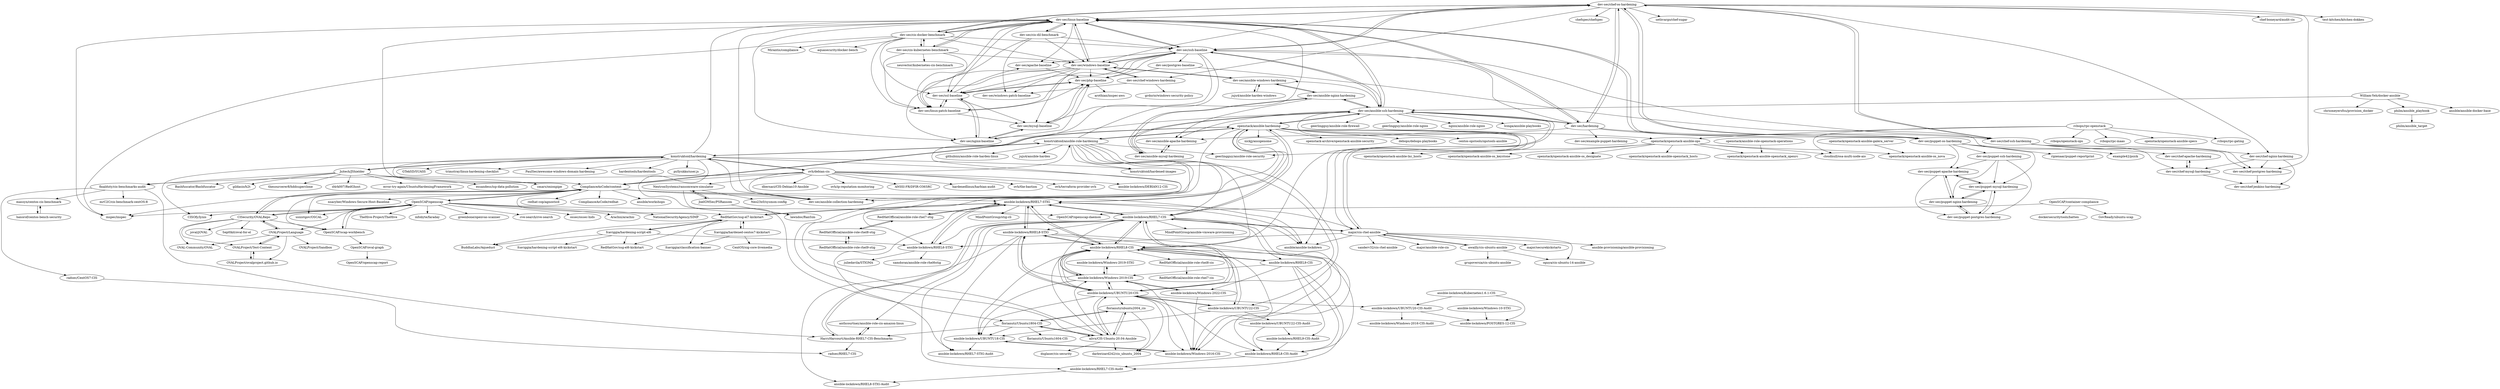 digraph G {
"dev-sec/chef-os-hardening" -> "dev-sec/chef-ssh-hardening"
"dev-sec/chef-os-hardening" -> "dev-sec/linux-baseline"
"dev-sec/chef-os-hardening" -> "dev-sec/puppet-os-hardening"
"dev-sec/chef-os-hardening" -> "dev-sec/chef-nginx-hardening"
"dev-sec/chef-os-hardening" -> "dev-sec/ssh-baseline"
"dev-sec/chef-os-hardening" -> "chefspec/chefspec" ["e"=1]
"dev-sec/chef-os-hardening" -> "dev-sec/chef-windows-hardening"
"dev-sec/chef-os-hardening" -> "dev-sec/cis-docker-benchmark"
"dev-sec/chef-os-hardening" -> "sethvargo/chef-sugar" ["e"=1]
"dev-sec/chef-os-hardening" -> "dev-sec/hardening"
"dev-sec/chef-os-hardening" -> "dev-sec/chef-postgres-hardening"
"dev-sec/chef-os-hardening" -> "chef-boneyard/audit-cis"
"dev-sec/chef-os-hardening" -> "dev-sec/windows-baseline"
"dev-sec/chef-os-hardening" -> "test-kitchen/kitchen-dokken" ["e"=1]
"dev-sec/chef-ssh-hardening" -> "dev-sec/chef-os-hardening"
"dev-sec/chef-ssh-hardening" -> "dev-sec/chef-nginx-hardening"
"dev-sec/chef-ssh-hardening" -> "dev-sec/chef-mysql-hardening"
"dev-sec/chef-ssh-hardening" -> "dev-sec/chef-postgres-hardening"
"dev-sec/chef-ssh-hardening" -> "dev-sec/chef-apache-hardening"
"RedHatOfficial/ansible-role-rhel7-stig" -> "ansible-lockdown/RHEL7-STIG"
"RedHatOfficial/ansible-role-rhel7-stig" -> "RedHatOfficial/ansible-role-rhel8-stig"
"ComplianceAsCode/content" -> "OpenSCAP/openscap"
"ComplianceAsCode/content" -> "OpenSCAP/scap-workbench"
"ComplianceAsCode/content" -> "dev-sec/ansible-collection-hardening" ["e"=1]
"ComplianceAsCode/content" -> "CISecurity/OVALRepo"
"ComplianceAsCode/content" -> "ansible-lockdown/RHEL7-STIG"
"ComplianceAsCode/content" -> "nsacyber/Windows-Secure-Host-Baseline" ["e"=1]
"ComplianceAsCode/content" -> "RedHatGov/ssg-el7-kickstart"
"ComplianceAsCode/content" -> "inspec/inspec" ["e"=1]
"ComplianceAsCode/content" -> "usnistgov/OSCAL" ["e"=1]
"ComplianceAsCode/content" -> "ansible/ansible-lockdown" ["e"=1]
"ComplianceAsCode/content" -> "dev-sec/linux-baseline"
"ComplianceAsCode/content" -> "redhat-cop/agnosticd" ["e"=1]
"ComplianceAsCode/content" -> "openstack/ansible-hardening"
"ComplianceAsCode/content" -> "ComplianceAsCode/redhat"
"ComplianceAsCode/content" -> "ansible/workshops" ["e"=1]
"OpenSCAP/scap-workbench" -> "OpenSCAP/openscap"
"OpenSCAP/scap-workbench" -> "OpenSCAP/oval-graph"
"dev-sec/cis-kubernetes-benchmark" -> "dev-sec/cis-docker-benchmark"
"dev-sec/cis-kubernetes-benchmark" -> "dev-sec/linux-baseline"
"dev-sec/cis-kubernetes-benchmark" -> "dev-sec/linux-patch-baseline"
"dev-sec/cis-kubernetes-benchmark" -> "dev-sec/windows-baseline"
"dev-sec/cis-kubernetes-benchmark" -> "dev-sec/ssl-baseline"
"dev-sec/cis-kubernetes-benchmark" -> "neuvector/kubernetes-cis-benchmark"
"dev-sec/hardening" -> "dev-sec/example-puppet-hardening"
"dev-sec/hardening" -> "dev-sec/linux-baseline"
"dev-sec/hardening" -> "dev-sec/ssh-baseline"
"dev-sec/hardening" -> "dev-sec/ansible-ssh-hardening"
"dev-sec/hardening" -> "dev-sec/chef-ssh-hardening"
"dev-sec/hardening" -> "dev-sec/ansible-apache-hardening"
"dev-sec/hardening" -> "dev-sec/puppet-os-hardening"
"dev-sec/hardening" -> "dev-sec/chef-os-hardening"
"dev-sec/puppet-os-hardening" -> "dev-sec/puppet-ssh-hardening"
"dev-sec/puppet-os-hardening" -> "dev-sec/linux-baseline"
"dev-sec/puppet-os-hardening" -> "dev-sec/chef-os-hardening"
"dev-sec/puppet-os-hardening" -> "dev-sec/puppet-mysql-hardening"
"dev-sec/puppet-os-hardening" -> "ripienaar/puppet-reportprint" ["e"=1]
"dev-sec/puppet-os-hardening" -> "example42/psick" ["e"=1]
"dev-sec/puppet-os-hardening" -> "dev-sec/puppet-apache-hardening"
"OpenSCAP/openscap" -> "ComplianceAsCode/content"
"OpenSCAP/openscap" -> "OpenSCAP/scap-workbench"
"OpenSCAP/openscap" -> "CISecurity/OVALRepo"
"OpenSCAP/openscap" -> "OpenSCAP/openscap-daemon"
"OpenSCAP/openscap" -> "OVALProject/Language"
"OpenSCAP/openscap" -> "greenbone/openvas-scanner" ["e"=1]
"OpenSCAP/openscap" -> "cve-search/cve-search" ["e"=1]
"OpenSCAP/openscap" -> "usnistgov/OSCAL" ["e"=1]
"OpenSCAP/openscap" -> "ossec/ossec-hids" ["e"=1]
"OpenSCAP/openscap" -> "Arachni/arachni" ["e"=1]
"OpenSCAP/openscap" -> "CISOfy/lynis" ["e"=1]
"OpenSCAP/openscap" -> "NationalSecurityAgency/SIMP" ["e"=1]
"OpenSCAP/openscap" -> "TheHive-Project/TheHive" ["e"=1]
"OpenSCAP/openscap" -> "infobyte/faraday" ["e"=1]
"OpenSCAP/openscap" -> "inspec/inspec" ["e"=1]
"major/cis-rhel-ansible" -> "major/ansible-role-cis"
"major/cis-rhel-ansible" -> "ansible-lockdown/RHEL7-CIS"
"major/cis-rhel-ansible" -> "ansible-lockdown/RHEL6-STIG"
"major/cis-rhel-ansible" -> "awailly/cis-ubuntu-ansible"
"major/cis-rhel-ansible" -> "major/securekickstarts"
"major/cis-rhel-ansible" -> "oguya/cis-ubuntu-14-ansible"
"major/cis-rhel-ansible" -> "ansible-lockdown/RHEL7-STIG"
"major/cis-rhel-ansible" -> "ansible/ansible-lockdown" ["e"=1]
"major/cis-rhel-ansible" -> "dev-sec/ansible-ssh-hardening"
"major/cis-rhel-ansible" -> "ansible-provisioning/ansible-provisioning" ["e"=1]
"major/cis-rhel-ansible" -> "sanderv32/cis-rhel-ansible"
"dev-sec/linux-baseline" -> "dev-sec/ssh-baseline"
"dev-sec/linux-baseline" -> "dev-sec/chef-os-hardening"
"dev-sec/linux-baseline" -> "dev-sec/windows-baseline"
"dev-sec/linux-baseline" -> "dev-sec/ansible-collection-hardening" ["e"=1]
"dev-sec/linux-baseline" -> "dev-sec/cis-docker-benchmark"
"dev-sec/linux-baseline" -> "dev-sec/puppet-os-hardening"
"dev-sec/linux-baseline" -> "dev-sec/cis-kubernetes-benchmark"
"dev-sec/linux-baseline" -> "inspec/inspec" ["e"=1]
"dev-sec/linux-baseline" -> "dev-sec/linux-patch-baseline"
"dev-sec/linux-baseline" -> "dev-sec/hardening"
"dev-sec/linux-baseline" -> "dev-sec/nginx-baseline"
"dev-sec/linux-baseline" -> "dev-sec/ssl-baseline"
"dev-sec/linux-baseline" -> "dev-sec/cis-dil-benchmark"
"dev-sec/linux-baseline" -> "dev-sec/ansible-ssh-hardening"
"dev-sec/linux-baseline" -> "dev-sec/apache-baseline"
"radsec/CentOS7-CIS" -> "radsec/RHEL7-CIS"
"fcaviggia/hardening-script-el6" -> "fcaviggia/hardening-script-el6-kickstart"
"fcaviggia/hardening-script-el6" -> "RedHatGov/ssg-el7-kickstart"
"fcaviggia/hardening-script-el6" -> "ansible-lockdown/RHEL6-STIG"
"fcaviggia/hardening-script-el6" -> "BuddhaLabs/Aqueduct"
"fcaviggia/hardening-script-el6" -> "RedHatGov/ssg-el6-kickstart"
"florianutz/Ubuntu1804-CIS" -> "florianutz/ubuntu2004_cis"
"florianutz/Ubuntu1804-CIS" -> "florianutz/Ubuntu1604-CIS"
"florianutz/Ubuntu1804-CIS" -> "alivx/CIS-Ubuntu-20.04-Ansible"
"florianutz/Ubuntu1804-CIS" -> "ansible-lockdown/UBUNTU18-CIS"
"florianutz/Ubuntu1804-CIS" -> "HarryHarcourt/Ansible-RHEL7-CIS-Benchmarks"
"dev-sec/cis-dil-benchmark" -> "dev-sec/linux-patch-baseline"
"dev-sec/cis-dil-benchmark" -> "dev-sec/windows-baseline"
"dev-sec/cis-dil-benchmark" -> "dev-sec/linux-baseline"
"dev-sec/cis-dil-benchmark" -> "dev-sec/windows-patch-baseline"
"dev-sec/cis-dil-benchmark" -> "dev-sec/ssh-baseline"
"dev-sec/ssh-baseline" -> "dev-sec/linux-baseline"
"dev-sec/ssh-baseline" -> "dev-sec/linux-patch-baseline"
"dev-sec/ssh-baseline" -> "dev-sec/ssl-baseline"
"dev-sec/ssh-baseline" -> "dev-sec/nginx-baseline"
"dev-sec/ssh-baseline" -> "dev-sec/php-baseline"
"dev-sec/ssh-baseline" -> "dev-sec/apache-baseline"
"dev-sec/ssh-baseline" -> "dev-sec/mysql-baseline"
"dev-sec/ssh-baseline" -> "dev-sec/windows-baseline"
"dev-sec/ssh-baseline" -> "dev-sec/ansible-ssh-hardening"
"dev-sec/ssh-baseline" -> "dev-sec/postgres-baseline"
"dev-sec/ssh-baseline" -> "dev-sec/chef-ssh-hardening"
"dev-sec/ssh-baseline" -> "dev-sec/chef-os-hardening"
"massyn/centos-cis-benchmark" -> "haxorof/centos-bench-security"
"dev-sec/chef-mysql-hardening" -> "dev-sec/chef-apache-hardening"
"dev-sec/chef-mysql-hardening" -> "dev-sec/chef-jenkins-hardening"
"dev-sec/mysql-baseline" -> "dev-sec/php-baseline"
"dev-sec/mysql-baseline" -> "dev-sec/nginx-baseline"
"OVALProject/Test-Content" -> "OVALProject/ovalproject.github.io"
"OVALProject/Test-Content" -> "OVALProject/Language"
"openstack/ansible-role-openstack-operations" -> "openstack/openstack-ansible-openstack_openrc"
"dev-sec/puppet-ssh-hardening" -> "dev-sec/puppet-mysql-hardening"
"dev-sec/puppet-ssh-hardening" -> "dev-sec/puppet-apache-hardening"
"dev-sec/puppet-ssh-hardening" -> "dev-sec/puppet-postgres-hardening"
"dev-sec/puppet-ssh-hardening" -> "dev-sec/puppet-nginx-hardening"
"haxorof/centos-bench-security" -> "massyn/centos-cis-benchmark"
"dev-sec/puppet-mysql-hardening" -> "dev-sec/puppet-apache-hardening"
"dev-sec/puppet-mysql-hardening" -> "dev-sec/puppet-postgres-hardening"
"dev-sec/puppet-mysql-hardening" -> "dev-sec/puppet-nginx-hardening"
"RedHatOfficial/ansible-role-rhel8-stig" -> "RedHatOfficial/ansible-role-rhel9-stig"
"RedHatOfficial/ansible-role-rhel8-stig" -> "RedHatOfficial/ansible-role-rhel7-stig"
"ansible-lockdown/RHEL8-STIG" -> "ansible-lockdown/RHEL7-STIG"
"ansible-lockdown/RHEL8-STIG" -> "ansible-lockdown/RHEL8-CIS"
"ansible-lockdown/RHEL8-STIG" -> "ansible-lockdown/RHEL7-STIG-Audit"
"ansible-lockdown/RHEL8-STIG" -> "ansible-lockdown/RHEL8-STIG-Audit"
"ansible-lockdown/RHEL8-STIG" -> "ansible-lockdown/UBUNTU20-CIS"
"ansible-lockdown/RHEL8-STIG" -> "ansible-lockdown/Windows-2016-CIS"
"ansible-lockdown/RHEL8-STIG" -> "ansible-lockdown/RHEL8-CIS-Audit"
"ansible-lockdown/RHEL8-CIS" -> "ansible-lockdown/RHEL8-STIG"
"ansible-lockdown/RHEL8-CIS" -> "ansible-lockdown/RHEL9-CIS"
"ansible-lockdown/RHEL8-CIS" -> "ansible-lockdown/Windows-2019-CIS"
"ansible-lockdown/RHEL8-CIS" -> "ansible-lockdown/RHEL7-CIS"
"ansible-lockdown/RHEL8-CIS" -> "ansible-lockdown/RHEL8-CIS-Audit"
"ansible-lockdown/RHEL8-CIS" -> "ansible-lockdown/UBUNTU20-CIS"
"ansible-lockdown/RHEL8-CIS" -> "ansible-lockdown/Windows-2016-CIS"
"ansible-lockdown/RHEL8-CIS" -> "ansible-lockdown/UBUNTU18-CIS"
"ansible-lockdown/RHEL8-CIS" -> "ansible-lockdown/RHEL7-STIG"
"ansible-lockdown/RHEL8-CIS" -> "ansible-lockdown/UBUNTU22-CIS"
"ansible-lockdown/RHEL8-CIS" -> "RedHatOfficial/ansible-role-rhel8-cis"
"ansible-lockdown/RHEL8-CIS" -> "ansible-lockdown/Windows-2019-STIG"
"dev-sec/chef-nginx-hardening" -> "dev-sec/chef-mysql-hardening"
"dev-sec/chef-nginx-hardening" -> "dev-sec/chef-postgres-hardening"
"dev-sec/chef-nginx-hardening" -> "dev-sec/chef-jenkins-hardening"
"ansible-lockdown/Windows-2019-CIS" -> "ansible-lockdown/Windows-2016-CIS"
"ansible-lockdown/Windows-2019-CIS" -> "ansible-lockdown/Windows-2019-STIG"
"ansible-lockdown/Windows-2019-CIS" -> "ansible-lockdown/Windows-2022-CIS"
"ansible-lockdown/Windows-2019-CIS" -> "ansible-lockdown/RHEL8-CIS"
"ansible-lockdown/Windows-2019-CIS" -> "ansible-lockdown/UBUNTU20-CIS"
"ansible-lockdown/Windows-2019-CIS" -> "ansible-lockdown/UBUNTU18-CIS"
"ansible-lockdown/Windows-2019-CIS" -> "ansible-lockdown/RHEL8-STIG"
"dev-sec/postgres-baseline" -> "dev-sec/chef-postgres-hardening"
"dev-sec/postgres-baseline" -> "dev-sec/php-baseline"
"ansible-lockdown/UBUNTU20-CIS" -> "ansible-lockdown/Windows-2019-CIS"
"ansible-lockdown/UBUNTU20-CIS" -> "ansible-lockdown/UBUNTU18-CIS"
"ansible-lockdown/UBUNTU20-CIS" -> "ansible-lockdown/RHEL8-CIS"
"ansible-lockdown/UBUNTU20-CIS" -> "alivx/CIS-Ubuntu-20.04-Ansible"
"ansible-lockdown/UBUNTU20-CIS" -> "ansible-lockdown/UBUNTU22-CIS"
"ansible-lockdown/UBUNTU20-CIS" -> "ansible-lockdown/RHEL8-STIG"
"ansible-lockdown/UBUNTU20-CIS" -> "ansible-lockdown/UBUNTU20-CIS-Audit"
"ansible-lockdown/UBUNTU20-CIS" -> "ansible-lockdown/RHEL7-CIS"
"ansible-lockdown/UBUNTU20-CIS" -> "florianutz/ubuntu2004_cis"
"ansible-lockdown/UBUNTU20-CIS" -> "ansible-lockdown/Windows-2016-CIS"
"ansible-lockdown/UBUNTU20-CIS" -> "ansible-lockdown/RHEL8-CIS-Audit"
"ansible-lockdown/UBUNTU20-CIS" -> "darkwizard242/cis_ubuntu_2004"
"alivx/CIS-Ubuntu-20.04-Ansible" -> "ansible-lockdown/UBUNTU20-CIS"
"alivx/CIS-Ubuntu-20.04-Ansible" -> "florianutz/ubuntu2004_cis"
"alivx/CIS-Ubuntu-20.04-Ansible" -> "ansible-lockdown/Windows-2019-CIS"
"alivx/CIS-Ubuntu-20.04-Ansible" -> "florianutz/Ubuntu1804-CIS"
"alivx/CIS-Ubuntu-20.04-Ansible" -> "dsglaser/cis-security"
"alivx/CIS-Ubuntu-20.04-Ansible" -> "ansible-lockdown/RHEL8-CIS"
"alivx/CIS-Ubuntu-20.04-Ansible" -> "darkwizard242/cis_ubuntu_2004"
"ansible-lockdown/UBUNTU18-CIS" -> "ansible-lockdown/Windows-2016-CIS"
"ansible-lockdown/UBUNTU18-CIS" -> "ansible-lockdown/RHEL7-STIG-Audit"
"dev-sec/chef-apache-hardening" -> "dev-sec/chef-mysql-hardening"
"OVALProject/ovalproject.github.io" -> "OVALProject/Test-Content"
"dev-sec/apache-baseline" -> "dev-sec/php-baseline"
"dev-sec/puppet-apache-hardening" -> "dev-sec/puppet-mysql-hardening"
"dev-sec/puppet-apache-hardening" -> "dev-sec/puppet-postgres-hardening"
"dev-sec/puppet-apache-hardening" -> "dev-sec/puppet-nginx-hardening"
"florianutz/ubuntu2004_cis" -> "darkwizard242/cis_ubuntu_2004"
"florianutz/ubuntu2004_cis" -> "florianutz/Ubuntu1804-CIS"
"florianutz/ubuntu2004_cis" -> "alivx/CIS-Ubuntu-20.04-Ansible"
"ansible-lockdown/Windows-2016-CIS" -> "ansible-lockdown/UBUNTU18-CIS"
"dev-sec/nginx-baseline" -> "dev-sec/mysql-baseline"
"dev-sec/nginx-baseline" -> "dev-sec/php-baseline"
"dev-sec/nginx-baseline" -> "dev-sec/ssl-baseline"
"ansible-lockdown/Windows-2019-STIG" -> "ansible-lockdown/Windows-2019-CIS"
"OpenSCAP/oval-graph" -> "OpenSCAP/openscap-report"
"dev-sec/chef-postgres-hardening" -> "dev-sec/chef-jenkins-hardening"
"dev-sec/puppet-nginx-hardening" -> "dev-sec/puppet-postgres-hardening"
"dev-sec/puppet-nginx-hardening" -> "dev-sec/puppet-mysql-hardening"
"dev-sec/puppet-nginx-hardening" -> "dev-sec/puppet-apache-hardening"
"dev-sec/puppet-postgres-hardening" -> "dev-sec/puppet-mysql-hardening"
"dev-sec/puppet-postgres-hardening" -> "dev-sec/puppet-nginx-hardening"
"dev-sec/ansible-ssh-hardening" -> "dev-sec/ansible-collection-hardening" ["e"=1]
"dev-sec/ansible-ssh-hardening" -> "dev-sec/ansible-nginx-hardening"
"dev-sec/ansible-ssh-hardening" -> "dev-sec/ansible-mysql-hardening"
"dev-sec/ansible-ssh-hardening" -> "dev-sec/ssh-baseline"
"dev-sec/ansible-ssh-hardening" -> "geerlingguy/ansible-role-firewall" ["e"=1]
"dev-sec/ansible-ssh-hardening" -> "dev-sec/ansible-apache-hardening"
"dev-sec/ansible-ssh-hardening" -> "dev-sec/hardening"
"dev-sec/ansible-ssh-hardening" -> "dev-sec/linux-baseline"
"dev-sec/ansible-ssh-hardening" -> "geerlingguy/ansible-role-nginx" ["e"=1]
"dev-sec/ansible-ssh-hardening" -> "openstack/ansible-hardening"
"dev-sec/ansible-ssh-hardening" -> "major/cis-rhel-ansible"
"dev-sec/ansible-ssh-hardening" -> "geerlingguy/ansible-role-security" ["e"=1]
"dev-sec/ansible-ssh-hardening" -> "dev-sec/ansible-windows-hardening"
"dev-sec/ansible-ssh-hardening" -> "nginx/ansible-role-nginx" ["e"=1]
"dev-sec/ansible-ssh-hardening" -> "Icinga/ansible-playbooks" ["e"=1]
"konstruktoid/hardening" -> "konstruktoid/ansible-role-hardening"
"konstruktoid/hardening" -> "Jsitech/JShielder"
"konstruktoid/hardening" -> "dev-sec/ansible-collection-hardening" ["e"=1]
"konstruktoid/hardening" -> "GTekSD/SUASS" ["e"=1]
"konstruktoid/hardening" -> "trimstray/linux-hardening-checklist" ["e"=1]
"konstruktoid/hardening" -> "dev-sec/linux-baseline"
"konstruktoid/hardening" -> "ovh/debian-cis"
"konstruktoid/hardening" -> "florianutz/Ubuntu1804-CIS"
"konstruktoid/hardening" -> "ComplianceAsCode/content"
"konstruktoid/hardening" -> "CISOfy/lynis" ["e"=1]
"konstruktoid/hardening" -> "PaulSec/awesome-windows-domain-hardening" ["e"=1]
"konstruktoid/hardening" -> "alivx/CIS-Ubuntu-20.04-Ansible"
"konstruktoid/hardening" -> "hardentools/hardentools" ["e"=1]
"konstruktoid/hardening" -> "pyllyukko/user.js" ["e"=1]
"konstruktoid/hardening" -> "konstruktoid/hardened-images"
"rcbops/rpc-openstack" -> "cloudnull/osa-multi-node-aio"
"rcbops/rpc-openstack" -> "openstack/openstack-ansible-ops"
"rcbops/rpc-openstack" -> "rcbops/rpc-maas"
"rcbops/rpc-openstack" -> "openstack/openstack-ansible-specs"
"rcbops/rpc-openstack" -> "rcbops/rpc-gating"
"rcbops/rpc-openstack" -> "rcbops/openstack-ops"
"William-Yeh/docker-ansible" -> "philm/ansible_playbook"
"William-Yeh/docker-ansible" -> "ansible/ansible-docker-base" ["e"=1]
"William-Yeh/docker-ansible" -> "chrismeyersfsu/provision_docker"
"William-Yeh/docker-ansible" -> "dev-sec/ansible-ssh-hardening"
"CISecurity/OVALRepo" -> "OVALProject/Language"
"CISecurity/OVALRepo" -> "OpenSCAP/openscap"
"CISecurity/OVALRepo" -> "OVAL-Community/OVAL"
"CISecurity/OVALRepo" -> "joval/jOVAL"
"CISecurity/OVALRepo" -> "OpenSCAP/scap-workbench"
"CISecurity/OVALRepo" -> "OVALProject/Test-Content"
"CISecurity/OVALRepo" -> "ComplianceAsCode/content"
"CISecurity/OVALRepo" -> "Sep0lkit/oval-for-el" ["e"=1]
"OpenSCAP/container-compliance" -> "dockersecuritytools/batten"
"OpenSCAP/container-compliance" -> "GovReady/ubuntu-scap"
"OpenSCAP/container-compliance" -> "OpenSCAP/openscap-daemon"
"dev-sec/ansible-mysql-hardening" -> "dev-sec/ansible-nginx-hardening"
"dev-sec/ansible-mysql-hardening" -> "dev-sec/ansible-apache-hardening"
"dev-sec/ansible-mysql-hardening" -> "dev-sec/ansible-ssh-hardening"
"ansible-lockdown/RHEL8-CIS-Audit" -> "ansible-lockdown/RHEL7-CIS-Audit"
"ansible-lockdown/RHEL6-STIG" -> "ansible-lockdown/RHEL7-STIG"
"ansible-lockdown/RHEL6-STIG" -> "juliedavila/STIGMA"
"ansible-lockdown/RHEL6-STIG" -> "samdoran/ansible-role-rhel6stig"
"ansible-lockdown/Kubernetes1.6.1-CIS" -> "ansible-lockdown/POSTGRES-12-CIS"
"ansible-lockdown/Kubernetes1.6.1-CIS" -> "ansible-lockdown/UBUNTU20-CIS-Audit"
"awailly/cis-ubuntu-ansible" -> "grupoversia/cis-ubuntu-ansible"
"awailly/cis-ubuntu-ansible" -> "oguya/cis-ubuntu-14-ansible"
"awailly/cis-ubuntu-ansible" -> "major/cis-rhel-ansible"
"RedHatOfficial/ansible-role-rhel8-cis" -> "RedHatOfficial/ansible-role-rhel7-cis"
"dev-sec/php-baseline" -> "dev-sec/ssl-baseline"
"dev-sec/php-baseline" -> "arothian/inspec-aws"
"dev-sec/php-baseline" -> "dev-sec/mysql-baseline"
"RedHatGov/ssg-el7-kickstart" -> "RedHatGov/ssg-el6-kickstart"
"RedHatGov/ssg-el7-kickstart" -> "fcaviggia/hardened-centos7-kickstart"
"RedHatGov/ssg-el7-kickstart" -> "fcaviggia/hardening-script-el6"
"RedHatGov/ssg-el7-kickstart" -> "ansible-lockdown/RHEL7-STIG"
"RedHatGov/ssg-el7-kickstart" -> "BuddhaLabs/Aqueduct"
"RedHatGov/ssg-el7-kickstart" -> "fcaviggia/classification-banner"
"ansible-lockdown/RHEL7-CIS-Audit" -> "ansible-lockdown/RHEL8-STIG-Audit"
"ansible-lockdown/RHEL7-CIS" -> "ansible-lockdown/RHEL7-STIG"
"ansible-lockdown/RHEL7-CIS" -> "ansible-lockdown/RHEL8-CIS"
"ansible-lockdown/RHEL7-CIS" -> "ansible/ansible-lockdown" ["e"=1]
"ansible-lockdown/RHEL7-CIS" -> "major/cis-rhel-ansible"
"ansible-lockdown/RHEL7-CIS" -> "HarryHarcourt/Ansible-RHEL7-CIS-Benchmarks"
"ansible-lockdown/RHEL7-CIS" -> "openstack/ansible-hardening"
"ansible-lockdown/RHEL7-CIS" -> "ansible-lockdown/UBUNTU20-CIS"
"ansible-lockdown/RHEL7-CIS" -> "ansible-lockdown/Windows-2019-CIS"
"ansible-lockdown/RHEL7-CIS" -> "ansible-lockdown/RHEL9-CIS"
"ansible-lockdown/RHEL7-CIS" -> "anthcourtney/ansible-role-cis-amazon-linux"
"ansible-lockdown/RHEL7-CIS" -> "ansible-lockdown/RHEL8-STIG"
"ansible-lockdown/RHEL7-CIS" -> "ansible-lockdown/RHEL6-STIG"
"ansible-lockdown/RHEL7-CIS" -> "ansible-lockdown/Windows-2016-CIS"
"ansible-lockdown/RHEL7-CIS" -> "MindPointGroup/ansible-vmware-provisioning"
"ansible-lockdown/RHEL7-CIS" -> "ansible-lockdown/RHEL7-CIS-Audit"
"NextronSystems/ransomware-simulator" -> "lawndoc/RanSim"
"NextronSystems/ransomware-simulator" -> "JoelGMSec/PSRansom"
"NextronSystems/ransomware-simulator" -> "Neo23x0/sysmon-config" ["e"=1]
"Jsitech/JShielder" -> "konstruktoid/hardening"
"Jsitech/JShielder" -> "essandess/isp-data-pollution" ["e"=1]
"Jsitech/JShielder" -> "cmars/onionpipe" ["e"=1]
"Jsitech/JShielder" -> "Bashfuscator/Bashfuscator" ["e"=1]
"Jsitech/JShielder" -> "gildasio/h2t" ["e"=1]
"Jsitech/JShielder" -> "finalduty/cis-benchmarks-audit"
"Jsitech/JShielder" -> "thesourcerer8/hddsuperclone" ["e"=1]
"Jsitech/JShielder" -> "d4rk007/RedGhost" ["e"=1]
"Jsitech/JShielder" -> "error-try-again/UbuntuHardeningFramework" ["e"=1]
"JoelGMSec/PSRansom" -> "lawndoc/RanSim"
"JoelGMSec/PSRansom" -> "NextronSystems/ransomware-simulator"
"ansible-lockdown/RHEL9-CIS" -> "ansible-lockdown/RHEL8-CIS"
"ansible-lockdown/RHEL9-CIS" -> "ansible-lockdown/RHEL9-CIS-Audit"
"ansible-lockdown/RHEL9-CIS" -> "ansible-lockdown/RHEL7-CIS-Audit"
"ansible-lockdown/RHEL9-CIS" -> "ansible-lockdown/Windows-2022-CIS"
"ansible-lockdown/RHEL9-CIS" -> "ansible-lockdown/RHEL8-CIS-Audit"
"ansible-lockdown/RHEL9-CIS" -> "ansible-lockdown/Windows-2019-CIS"
"ansible-lockdown/RHEL9-CIS-Audit" -> "ansible-lockdown/RHEL8-CIS-Audit"
"ansible-lockdown/Windows-2022-CIS" -> "ansible-lockdown/Windows-2016-CIS"
"ansible-lockdown/Windows-2022-CIS" -> "ansible-lockdown/Windows-2019-CIS"
"ansible-lockdown/UBUNTU20-CIS-Audit" -> "ansible-lockdown/POSTGRES-12-CIS"
"ansible-lockdown/UBUNTU20-CIS-Audit" -> "ansible-lockdown/Windows-2016-CIS-Audit"
"ansible-lockdown/Windows-10-STIG" -> "ansible-lockdown/POSTGRES-12-CIS"
"openstack/openstack-ansible-galera_server" -> "openstack/openstack-ansible-os_nova"
"ovh/debian-cis" -> "hardenedlinux/harbian-audit" ["e"=1]
"ovh/debian-cis" -> "ovh/the-bastion" ["e"=1]
"ovh/debian-cis" -> "konstruktoid/hardening"
"ovh/debian-cis" -> "dev-sec/ansible-collection-hardening" ["e"=1]
"ovh/debian-cis" -> "konstruktoid/ansible-role-hardening"
"ovh/debian-cis" -> "finalduty/cis-benchmarks-audit"
"ovh/debian-cis" -> "ovh/terraform-provider-ovh" ["e"=1]
"ovh/debian-cis" -> "NextronSystems/ransomware-simulator"
"ovh/debian-cis" -> "ComplianceAsCode/content"
"ovh/debian-cis" -> "ansible-lockdown/DEBIAN12-CIS"
"ovh/debian-cis" -> "dbernaci/CIS-Debian10-Ansible"
"ovh/debian-cis" -> "ovh/ip-reputation-monitoring"
"ovh/debian-cis" -> "ANSSI-FR/DFIR-O365RC" ["e"=1]
"philm/ansible_playbook" -> "philm/ansible_target"
"dev-sec/cis-docker-benchmark" -> "dev-sec/cis-kubernetes-benchmark"
"dev-sec/cis-docker-benchmark" -> "dev-sec/linux-baseline"
"dev-sec/cis-docker-benchmark" -> "Mirantis/compliance"
"dev-sec/cis-docker-benchmark" -> "dev-sec/ssl-baseline"
"dev-sec/cis-docker-benchmark" -> "dev-sec/ssh-baseline"
"dev-sec/cis-docker-benchmark" -> "dev-sec/chef-os-hardening"
"dev-sec/cis-docker-benchmark" -> "dev-sec/linux-patch-baseline"
"dev-sec/cis-docker-benchmark" -> "dev-sec/windows-baseline"
"dev-sec/cis-docker-benchmark" -> "inspec/inspec" ["e"=1]
"dev-sec/cis-docker-benchmark" -> "aquasecurity/docker-bench" ["e"=1]
"ansible-lockdown/UBUNTU22-CIS" -> "ansible-lockdown/UBUNTU22-CIS-Audit"
"ansible-lockdown/UBUNTU22-CIS" -> "ansible-lockdown/UBUNTU20-CIS"
"ansible-lockdown/UBUNTU22-CIS" -> "ansible-lockdown/RHEL8-CIS"
"ansible-lockdown/UBUNTU22-CIS" -> "ansible-lockdown/UBUNTU18-CIS"
"fcaviggia/hardened-centos7-kickstart" -> "RedHatGov/ssg-el7-kickstart"
"fcaviggia/hardened-centos7-kickstart" -> "fcaviggia/classification-banner"
"fcaviggia/hardened-centos7-kickstart" -> "CentOS/sig-core-livemedia"
"ansible-lockdown/UBUNTU22-CIS-Audit" -> "ansible-lockdown/RHEL8-CIS-Audit"
"ansible-lockdown/UBUNTU22-CIS-Audit" -> "ansible-lockdown/RHEL9-CIS-Audit"
"RedHatOfficial/ansible-role-rhel9-stig" -> "RedHatOfficial/ansible-role-rhel8-stig"
"openstack/openstack-ansible-ops" -> "cloudnull/osa-multi-node-aio"
"openstack/openstack-ansible-ops" -> "openstack/openstack-ansible-lxc_hosts"
"openstack/openstack-ansible-ops" -> "openstack/openstack-ansible-os_keystone"
"openstack/openstack-ansible-ops" -> "openstack/openstack-ansible-openstack_openrc"
"openstack/openstack-ansible-ops" -> "openstack/openstack-ansible-os_designate"
"openstack/openstack-ansible-ops" -> "openstack/openstack-ansible-openstack_hosts"
"openstack/openstack-ansible-ops" -> "openstack/openstack-ansible-os_nova"
"ansible-lockdown/RHEL7-STIG" -> "ansible-lockdown/RHEL8-STIG"
"ansible-lockdown/RHEL7-STIG" -> "ansible-lockdown/RHEL7-CIS"
"ansible-lockdown/RHEL7-STIG" -> "ansible-lockdown/RHEL6-STIG"
"ansible-lockdown/RHEL7-STIG" -> "RedHatOfficial/ansible-role-rhel7-stig"
"ansible-lockdown/RHEL7-STIG" -> "ansible/ansible-lockdown" ["e"=1]
"ansible-lockdown/RHEL7-STIG" -> "RedHatGov/ssg-el7-kickstart"
"ansible-lockdown/RHEL7-STIG" -> "ansible-lockdown/RHEL8-CIS"
"ansible-lockdown/RHEL7-STIG" -> "ansible-lockdown/RHEL7-STIG-Audit"
"ansible-lockdown/RHEL7-STIG" -> "openstack/ansible-hardening"
"ansible-lockdown/RHEL7-STIG" -> "MindPointGroup/stig-cli"
"juju4/ansible-harden-windows" -> "dev-sec/ansible-windows-hardening"
"anthcourtney/ansible-role-cis-amazon-linux" -> "HarryHarcourt/Ansible-RHEL7-CIS-Benchmarks"
"dev-sec/linux-patch-baseline" -> "dev-sec/ssl-baseline"
"dev-sec/linux-patch-baseline" -> "dev-sec/php-baseline"
"dev-sec/linux-patch-baseline" -> "dev-sec/mysql-baseline"
"dev-sec/chef-windows-hardening" -> "dev-sec/windows-baseline"
"dev-sec/chef-windows-hardening" -> "dev-sec/windows-patch-baseline"
"dev-sec/chef-windows-hardening" -> "grdnrio/windows-security-policy"
"dev-sec/ansible-nginx-hardening" -> "dev-sec/ansible-mysql-hardening"
"dev-sec/ansible-nginx-hardening" -> "dev-sec/ansible-apache-hardening"
"dev-sec/ansible-nginx-hardening" -> "dev-sec/ansible-ssh-hardening"
"dev-sec/ansible-nginx-hardening" -> "dev-sec/ansible-windows-hardening"
"dev-sec/ssl-baseline" -> "dev-sec/php-baseline"
"dev-sec/ssl-baseline" -> "dev-sec/linux-patch-baseline"
"dev-sec/ssl-baseline" -> "dev-sec/apache-baseline"
"dev-sec/ssl-baseline" -> "dev-sec/nginx-baseline"
"dev-sec/ssl-baseline" -> "dev-sec/mysql-baseline"
"dev-sec/ansible-apache-hardening" -> "dev-sec/ansible-mysql-hardening"
"konstruktoid/ansible-role-hardening" -> "konstruktoid/hardening"
"konstruktoid/ansible-role-hardening" -> "konstruktoid/hardened-images"
"konstruktoid/ansible-role-hardening" -> "openstack/ansible-hardening"
"konstruktoid/ansible-role-hardening" -> "dev-sec/ansible-collection-hardening" ["e"=1]
"konstruktoid/ansible-role-hardening" -> "githubixx/ansible-role-harden-linux" ["e"=1]
"konstruktoid/ansible-role-hardening" -> "ansible-lockdown/RHEL7-CIS"
"konstruktoid/ansible-role-hardening" -> "ansible-lockdown/RHEL8-CIS"
"konstruktoid/ansible-role-hardening" -> "geerlingguy/ansible-role-security" ["e"=1]
"konstruktoid/ansible-role-hardening" -> "ansible-lockdown/UBUNTU22-CIS"
"konstruktoid/ansible-role-hardening" -> "ansible-lockdown/UBUNTU20-CIS"
"konstruktoid/ansible-role-hardening" -> "dev-sec/linux-baseline"
"konstruktoid/ansible-role-hardening" -> "alivx/CIS-Ubuntu-20.04-Ansible"
"konstruktoid/ansible-role-hardening" -> "juju4/ansible-harden"
"OVALProject/Language" -> "OVALProject/Test-Content"
"OVALProject/Language" -> "OVALProject/ovalproject.github.io"
"OVALProject/Language" -> "OVALProject/Sandbox"
"OVALProject/Language" -> "CISecurity/OVALRepo"
"OVALProject/Language" -> "OVAL-Community/OVAL"
"dev-sec/windows-baseline" -> "dev-sec/chef-windows-hardening"
"dev-sec/windows-baseline" -> "dev-sec/ansible-windows-hardening"
"dev-sec/windows-baseline" -> "dev-sec/linux-baseline"
"dev-sec/windows-baseline" -> "dev-sec/windows-patch-baseline"
"dev-sec/windows-baseline" -> "dev-sec/php-baseline"
"dev-sec/windows-baseline" -> "dev-sec/ssh-baseline"
"dev-sec/windows-baseline" -> "dev-sec/mysql-baseline"
"dev-sec/windows-baseline" -> "dev-sec/ssl-baseline"
"dev-sec/windows-baseline" -> "dev-sec/linux-patch-baseline"
"dev-sec/windows-baseline" -> "dev-sec/nginx-baseline"
"HarryHarcourt/Ansible-RHEL7-CIS-Benchmarks" -> "anthcourtney/ansible-role-cis-amazon-linux"
"HarryHarcourt/Ansible-RHEL7-CIS-Benchmarks" -> "radsec/RHEL7-CIS"
"HarryHarcourt/Ansible-RHEL7-CIS-Benchmarks" -> "ansible-lockdown/RHEL7-CIS"
"dev-sec/ansible-windows-hardening" -> "dev-sec/windows-baseline"
"dev-sec/ansible-windows-hardening" -> "juju4/ansible-harden-windows"
"dev-sec/ansible-windows-hardening" -> "dev-sec/ansible-nginx-hardening"
"openstack/ansible-hardening" -> "ansible-lockdown/RHEL7-CIS"
"openstack/ansible-hardening" -> "ansible/ansible-lockdown" ["e"=1]
"openstack/ansible-hardening" -> "ansible-lockdown/RHEL7-STIG"
"openstack/ansible-hardening" -> "dev-sec/ansible-collection-hardening" ["e"=1]
"openstack/ansible-hardening" -> "openstack-archive/openstack-ansible-security"
"openstack/ansible-hardening" -> "konstruktoid/ansible-role-hardening"
"openstack/ansible-hardening" -> "dev-sec/ansible-ssh-hardening"
"openstack/ansible-hardening" -> "ansible-lockdown/RHEL8-CIS"
"openstack/ansible-hardening" -> "major/cis-rhel-ansible"
"openstack/ansible-hardening" -> "ansible-lockdown/RHEL6-STIG"
"openstack/ansible-hardening" -> "debops/debops-playbooks" ["e"=1]
"openstack/ansible-hardening" -> "openstack/openstack-ansible-ops"
"openstack/ansible-hardening" -> "centos-opstools/opstools-ansible"
"openstack/ansible-hardening" -> "nickjj/ansigenome" ["e"=1]
"openstack/ansible-hardening" -> "ComplianceAsCode/content"
"finalduty/cis-benchmarks-audit" -> "mrC2C/cis-benchmark-centOS-8"
"finalduty/cis-benchmarks-audit" -> "massyn/centos-cis-benchmark"
"finalduty/cis-benchmarks-audit" -> "radsec/CentOS7-CIS"
"finalduty/cis-benchmarks-audit" -> "HarryHarcourt/Ansible-RHEL7-CIS-Benchmarks"
"dev-sec/chef-os-hardening" ["l"="8.456,-12.737"]
"dev-sec/chef-ssh-hardening" ["l"="8.435,-12.722"]
"dev-sec/linux-baseline" ["l"="8.5,-12.779"]
"dev-sec/puppet-os-hardening" ["l"="8.429,-12.755"]
"dev-sec/chef-nginx-hardening" ["l"="8.429,-12.697"]
"dev-sec/ssh-baseline" ["l"="8.479,-12.759"]
"chefspec/chefspec" ["l"="9.135,-12.881"]
"dev-sec/chef-windows-hardening" ["l"="8.482,-12.701"]
"dev-sec/cis-docker-benchmark" ["l"="8.5,-12.717"]
"sethvargo/chef-sugar" ["l"="9.147,-12.842"]
"dev-sec/hardening" ["l"="8.452,-12.779"]
"dev-sec/chef-postgres-hardening" ["l"="8.445,-12.7"]
"chef-boneyard/audit-cis" ["l"="8.414,-12.719"]
"dev-sec/windows-baseline" ["l"="8.493,-12.746"]
"test-kitchen/kitchen-dokken" ["l"="9.131,-12.848"]
"dev-sec/chef-mysql-hardening" ["l"="8.415,-12.688"]
"dev-sec/chef-apache-hardening" ["l"="8.402,-12.696"]
"RedHatOfficial/ansible-role-rhel7-stig" ["l"="8.639,-13.007"]
"ansible-lockdown/RHEL7-STIG" ["l"="8.598,-12.963"]
"RedHatOfficial/ansible-role-rhel8-stig" ["l"="8.669,-13.033"]
"ComplianceAsCode/content" ["l"="8.527,-12.967"]
"OpenSCAP/openscap" ["l"="8.48,-13.03"]
"OpenSCAP/scap-workbench" ["l"="8.493,-13.052"]
"dev-sec/ansible-collection-hardening" ["l"="8.651,-12.339"]
"CISecurity/OVALRepo" ["l"="8.516,-13.037"]
"nsacyber/Windows-Secure-Host-Baseline" ["l"="-42.529,-33.042"]
"RedHatGov/ssg-el7-kickstart" ["l"="8.587,-13.023"]
"inspec/inspec" ["l"="8.492,-12.311"]
"usnistgov/OSCAL" ["l"="9.139,-9.617"]
"ansible/ansible-lockdown" ["l"="8.584,-12.404"]
"redhat-cop/agnosticd" ["l"="10.584,-11.449"]
"openstack/ansible-hardening" ["l"="8.553,-12.923"]
"ComplianceAsCode/redhat" ["l"="8.486,-12.982"]
"ansible/workshops" ["l"="8.636,-12.256"]
"OpenSCAP/oval-graph" ["l"="8.476,-13.094"]
"dev-sec/cis-kubernetes-benchmark" ["l"="8.533,-12.724"]
"dev-sec/linux-patch-baseline" ["l"="8.52,-12.739"]
"dev-sec/ssl-baseline" ["l"="8.506,-12.736"]
"neuvector/kubernetes-cis-benchmark" ["l"="8.567,-12.671"]
"dev-sec/example-puppet-hardening" ["l"="8.414,-12.786"]
"dev-sec/ansible-ssh-hardening" ["l"="8.479,-12.834"]
"dev-sec/ansible-apache-hardening" ["l"="8.438,-12.816"]
"dev-sec/puppet-ssh-hardening" ["l"="8.383,-12.753"]
"dev-sec/puppet-mysql-hardening" ["l"="8.388,-12.735"]
"ripienaar/puppet-reportprint" ["l"="1.537,-31.54"]
"example42/psick" ["l"="1.462,-31.504"]
"dev-sec/puppet-apache-hardening" ["l"="8.394,-12.744"]
"OpenSCAP/openscap-daemon" ["l"="8.436,-13.099"]
"OVALProject/Language" ["l"="8.514,-13.068"]
"greenbone/openvas-scanner" ["l"="-48.134,-30.557"]
"cve-search/cve-search" ["l"="8.348,-11.517"]
"ossec/ossec-hids" ["l"="-42.746,-33.394"]
"Arachni/arachni" ["l"="-47.915,-30.437"]
"CISOfy/lynis" ["l"="-48.068,-30.608"]
"NationalSecurityAgency/SIMP" ["l"="-42.62,-32.971"]
"TheHive-Project/TheHive" ["l"="-42.535,-33.325"]
"infobyte/faraday" ["l"="-47.95,-30.502"]
"major/cis-rhel-ansible" ["l"="8.527,-12.914"]
"major/ansible-role-cis" ["l"="8.5,-12.913"]
"ansible-lockdown/RHEL7-CIS" ["l"="8.612,-12.927"]
"ansible-lockdown/RHEL6-STIG" ["l"="8.575,-12.967"]
"awailly/cis-ubuntu-ansible" ["l"="8.485,-12.935"]
"major/securekickstarts" ["l"="8.489,-12.896"]
"oguya/cis-ubuntu-14-ansible" ["l"="8.482,-12.916"]
"ansible-provisioning/ansible-provisioning" ["l"="8.6,-12.502"]
"sanderv32/cis-rhel-ansible" ["l"="8.507,-12.932"]
"dev-sec/nginx-baseline" ["l"="8.507,-12.759"]
"dev-sec/cis-dil-benchmark" ["l"="8.529,-12.757"]
"dev-sec/apache-baseline" ["l"="8.478,-12.741"]
"radsec/CentOS7-CIS" ["l"="8.699,-12.811"]
"radsec/RHEL7-CIS" ["l"="8.696,-12.841"]
"fcaviggia/hardening-script-el6" ["l"="8.609,-13.026"]
"fcaviggia/hardening-script-el6-kickstart" ["l"="8.633,-13.05"]
"BuddhaLabs/Aqueduct" ["l"="8.591,-13.043"]
"RedHatGov/ssg-el6-kickstart" ["l"="8.605,-13.045"]
"florianutz/Ubuntu1804-CIS" ["l"="8.67,-12.858"]
"florianutz/ubuntu2004_cis" ["l"="8.652,-12.863"]
"florianutz/Ubuntu1604-CIS" ["l"="8.724,-12.841"]
"alivx/CIS-Ubuntu-20.04-Ansible" ["l"="8.65,-12.884"]
"ansible-lockdown/UBUNTU18-CIS" ["l"="8.659,-12.911"]
"HarryHarcourt/Ansible-RHEL7-CIS-Benchmarks" ["l"="8.667,-12.878"]
"dev-sec/windows-patch-baseline" ["l"="8.519,-12.708"]
"dev-sec/php-baseline" ["l"="8.49,-12.729"]
"dev-sec/mysql-baseline" ["l"="8.51,-12.747"]
"dev-sec/postgres-baseline" ["l"="8.465,-12.712"]
"massyn/centos-cis-benchmark" ["l"="8.701,-12.772"]
"haxorof/centos-bench-security" ["l"="8.719,-12.755"]
"dev-sec/chef-jenkins-hardening" ["l"="8.429,-12.675"]
"OVALProject/Test-Content" ["l"="8.529,-13.076"]
"OVALProject/ovalproject.github.io" ["l"="8.527,-13.092"]
"openstack/ansible-role-openstack-operations" ["l"="8.354,-13.008"]
"openstack/openstack-ansible-openstack_openrc" ["l"="8.378,-13.004"]
"dev-sec/puppet-postgres-hardening" ["l"="8.37,-12.741"]
"dev-sec/puppet-nginx-hardening" ["l"="8.374,-12.73"]
"RedHatOfficial/ansible-role-rhel9-stig" ["l"="8.687,-13.052"]
"ansible-lockdown/RHEL8-STIG" ["l"="8.636,-12.949"]
"ansible-lockdown/RHEL8-CIS" ["l"="8.636,-12.931"]
"ansible-lockdown/RHEL7-STIG-Audit" ["l"="8.622,-12.947"]
"ansible-lockdown/RHEL8-STIG-Audit" ["l"="8.652,-12.976"]
"ansible-lockdown/UBUNTU20-CIS" ["l"="8.648,-12.911"]
"ansible-lockdown/Windows-2016-CIS" ["l"="8.652,-12.935"]
"ansible-lockdown/RHEL8-CIS-Audit" ["l"="8.667,-12.942"]
"ansible-lockdown/RHEL9-CIS" ["l"="8.662,-12.954"]
"ansible-lockdown/Windows-2019-CIS" ["l"="8.663,-12.928"]
"ansible-lockdown/UBUNTU22-CIS" ["l"="8.632,-12.903"]
"RedHatOfficial/ansible-role-rhel8-cis" ["l"="8.683,-12.976"]
"ansible-lockdown/Windows-2019-STIG" ["l"="8.682,-12.934"]
"ansible-lockdown/Windows-2022-CIS" ["l"="8.684,-12.952"]
"ansible-lockdown/UBUNTU20-CIS-Audit" ["l"="8.724,-12.921"]
"darkwizard242/cis_ubuntu_2004" ["l"="8.635,-12.877"]
"dsglaser/cis-security" ["l"="8.709,-12.876"]
"OpenSCAP/openscap-report" ["l"="8.472,-13.12"]
"dev-sec/ansible-nginx-hardening" ["l"="8.456,-12.819"]
"dev-sec/ansible-mysql-hardening" ["l"="8.442,-12.837"]
"geerlingguy/ansible-role-firewall" ["l"="7.86,-12.94"]
"geerlingguy/ansible-role-nginx" ["l"="7.87,-12.985"]
"geerlingguy/ansible-role-security" ["l"="7.867,-12.919"]
"dev-sec/ansible-windows-hardening" ["l"="8.479,-12.798"]
"nginx/ansible-role-nginx" ["l"="7.923,-12.985"]
"Icinga/ansible-playbooks" ["l"="9.148,-11.27"]
"konstruktoid/hardening" ["l"="8.59,-12.844"]
"konstruktoid/ansible-role-hardening" ["l"="8.594,-12.881"]
"Jsitech/JShielder" ["l"="8.622,-12.794"]
"GTekSD/SUASS" ["l"="-48.031,-29.316"]
"trimstray/linux-hardening-checklist" ["l"="-14.217,-6.416"]
"ovh/debian-cis" ["l"="8.551,-12.865"]
"PaulSec/awesome-windows-domain-hardening" ["l"="-42.532,-33.084"]
"hardentools/hardentools" ["l"="-42.474,-33.089"]
"pyllyukko/user.js" ["l"="-52.476,12.418"]
"konstruktoid/hardened-images" ["l"="8.618,-12.841"]
"rcbops/rpc-openstack" ["l"="8.366,-13.034"]
"cloudnull/osa-multi-node-aio" ["l"="8.387,-13.021"]
"openstack/openstack-ansible-ops" ["l"="8.412,-12.993"]
"rcbops/rpc-maas" ["l"="8.332,-13.037"]
"openstack/openstack-ansible-specs" ["l"="8.346,-13.062"]
"rcbops/rpc-gating" ["l"="8.364,-13.058"]
"rcbops/openstack-ops" ["l"="8.346,-13.045"]
"William-Yeh/docker-ansible" ["l"="8.358,-12.823"]
"philm/ansible_playbook" ["l"="8.309,-12.835"]
"ansible/ansible-docker-base" ["l"="8.629,-12.533"]
"chrismeyersfsu/provision_docker" ["l"="8.312,-12.8"]
"OVAL-Community/OVAL" ["l"="8.537,-13.062"]
"joval/jOVAL" ["l"="8.499,-13.08"]
"Sep0lkit/oval-for-el" ["l"="8.405,-11.353"]
"OpenSCAP/container-compliance" ["l"="8.409,-13.153"]
"dockersecuritytools/batten" ["l"="8.383,-13.175"]
"GovReady/ubuntu-scap" ["l"="8.412,-13.184"]
"ansible-lockdown/RHEL7-CIS-Audit" ["l"="8.645,-12.96"]
"juliedavila/STIGMA" ["l"="8.563,-13.001"]
"samdoran/ansible-role-rhel6stig" ["l"="8.58,-12.993"]
"ansible-lockdown/Kubernetes1.6.1-CIS" ["l"="8.755,-12.921"]
"ansible-lockdown/POSTGRES-12-CIS" ["l"="8.757,-12.936"]
"grupoversia/cis-ubuntu-ansible" ["l"="8.452,-12.947"]
"RedHatOfficial/ansible-role-rhel7-cis" ["l"="8.706,-12.992"]
"arothian/inspec-aws" ["l"="8.497,-12.69"]
"fcaviggia/hardened-centos7-kickstart" ["l"="8.591,-13.07"]
"fcaviggia/classification-banner" ["l"="8.612,-13.068"]
"anthcourtney/ansible-role-cis-amazon-linux" ["l"="8.684,-12.898"]
"MindPointGroup/ansible-vmware-provisioning" ["l"="8.626,-12.975"]
"NextronSystems/ransomware-simulator" ["l"="8.424,-12.894"]
"lawndoc/RanSim" ["l"="8.375,-12.918"]
"JoelGMSec/PSRansom" ["l"="8.383,-12.891"]
"Neo23x0/sysmon-config" ["l"="-42.321,-33.139"]
"essandess/isp-data-pollution" ["l"="-51.417,9.947"]
"cmars/onionpipe" ["l"="44.592,0.65"]
"Bashfuscator/Bashfuscator" ["l"="-45.222,-31.989"]
"gildasio/h2t" ["l"="-51.524,9.854"]
"finalduty/cis-benchmarks-audit" ["l"="8.658,-12.813"]
"thesourcerer8/hddsuperclone" ["l"="-51.653,9.888"]
"d4rk007/RedGhost" ["l"="-46.438,-32.776"]
"error-try-again/UbuntuHardeningFramework" ["l"="-51.633,10.548"]
"ansible-lockdown/RHEL9-CIS-Audit" ["l"="8.697,-12.945"]
"ansible-lockdown/Windows-2016-CIS-Audit" ["l"="8.745,-12.91"]
"ansible-lockdown/Windows-10-STIG" ["l"="8.781,-12.942"]
"openstack/openstack-ansible-galera_server" ["l"="8.336,-12.987"]
"openstack/openstack-ansible-os_nova" ["l"="8.367,-12.987"]
"hardenedlinux/harbian-audit" ["l"="-45.28,-35.01"]
"ovh/the-bastion" ["l"="3.567,-9.755"]
"ovh/terraform-provider-ovh" ["l"="3.543,-9.896"]
"ansible-lockdown/DEBIAN12-CIS" ["l"="8.555,-12.83"]
"dbernaci/CIS-Debian10-Ansible" ["l"="8.538,-12.837"]
"ovh/ip-reputation-monitoring" ["l"="8.519,-12.858"]
"ANSSI-FR/DFIR-O365RC" ["l"="-40.998,-32.458"]
"philm/ansible_target" ["l"="8.282,-12.838"]
"Mirantis/compliance" ["l"="8.509,-12.665"]
"aquasecurity/docker-bench" ["l"="7.346,-8.513"]
"ansible-lockdown/UBUNTU22-CIS-Audit" ["l"="8.686,-12.921"]
"CentOS/sig-core-livemedia" ["l"="8.602,-13.109"]
"openstack/openstack-ansible-lxc_hosts" ["l"="8.414,-13.018"]
"openstack/openstack-ansible-os_keystone" ["l"="8.388,-12.987"]
"openstack/openstack-ansible-os_designate" ["l"="8.398,-12.974"]
"openstack/openstack-ansible-openstack_hosts" ["l"="8.398,-13.008"]
"MindPointGroup/stig-cli" ["l"="8.607,-12.993"]
"juju4/ansible-harden-windows" ["l"="8.507,-12.811"]
"grdnrio/windows-security-policy" ["l"="8.475,-12.671"]
"githubixx/ansible-role-harden-linux" ["l"="11.522,-9.325"]
"juju4/ansible-harden" ["l"="8.618,-12.863"]
"OVALProject/Sandbox" ["l"="8.512,-13.103"]
"openstack-archive/openstack-ansible-security" ["l"="8.519,-12.891"]
"debops/debops-playbooks" ["l"="8.653,-12.466"]
"centos-opstools/opstools-ansible" ["l"="8.561,-12.949"]
"nickjj/ansigenome" ["l"="8.588,-12.428"]
"mrC2C/cis-benchmark-centOS-8" ["l"="8.675,-12.782"]
}